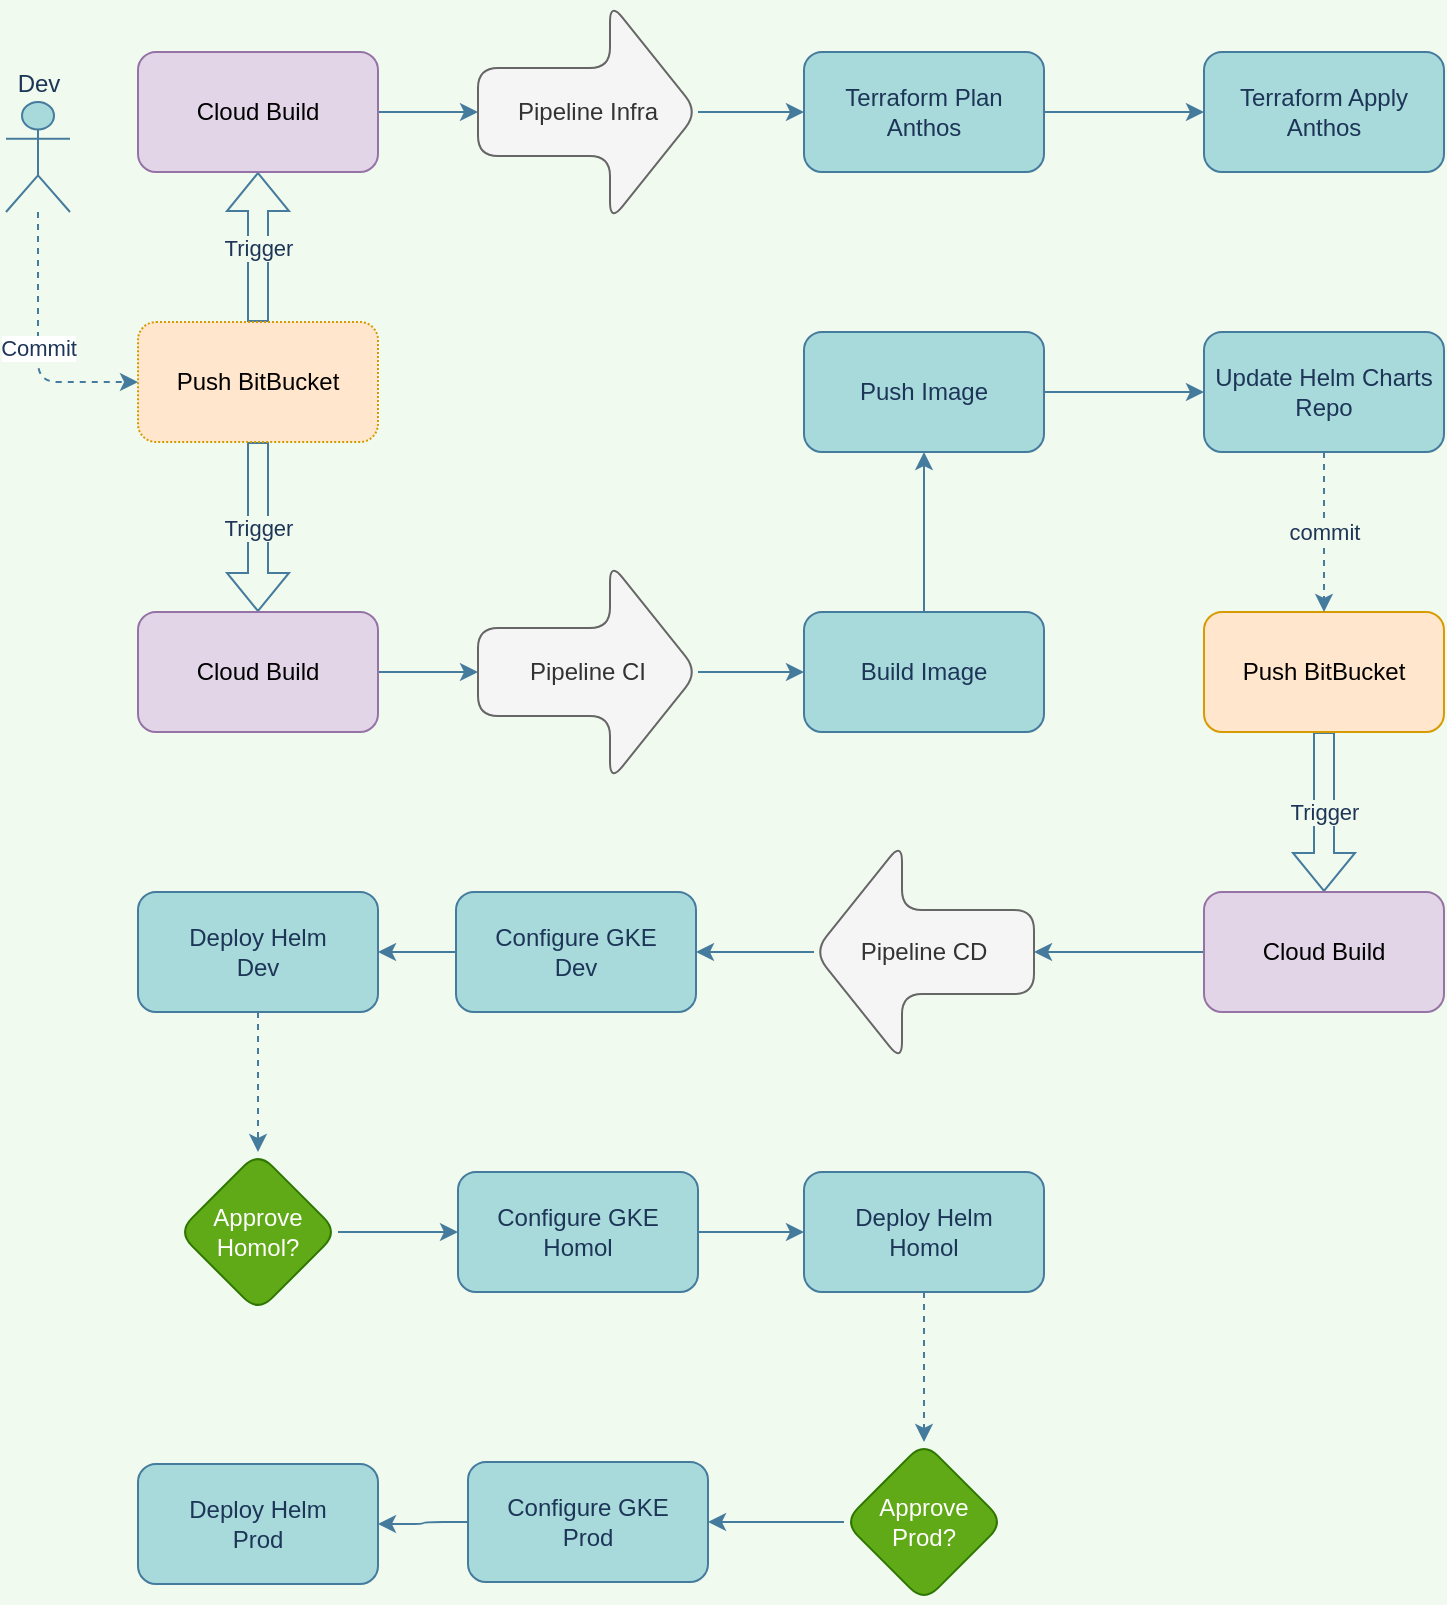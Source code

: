 <mxfile version="15.1.0" type="github">
  <diagram id="9R-i74DeMPhSz7cRhkr1" name="Page-1">
    <mxGraphModel dx="1036" dy="515" grid="1" gridSize="10" guides="1" tooltips="1" connect="1" arrows="1" fold="1" page="1" pageScale="1" pageWidth="827" pageHeight="1169" background="#F1FAEE" math="0" shadow="0">
      <root>
        <mxCell id="0" />
        <mxCell id="1" parent="0" />
        <mxCell id="TETFTrsI7cYIw3K0vq1E-15" value="Trigger" style="edgeStyle=orthogonalEdgeStyle;rounded=0;orthogonalLoop=1;jettySize=auto;html=1;shape=flexArrow;labelBackgroundColor=#F1FAEE;strokeColor=#457B9D;fontColor=#1D3557;" edge="1" parent="1" source="TETFTrsI7cYIw3K0vq1E-1" target="TETFTrsI7cYIw3K0vq1E-14">
          <mxGeometry relative="1" as="geometry" />
        </mxCell>
        <mxCell id="TETFTrsI7cYIw3K0vq1E-20" value="Trigger" style="edgeStyle=orthogonalEdgeStyle;rounded=0;orthogonalLoop=1;jettySize=auto;html=1;shape=flexArrow;labelBackgroundColor=#F1FAEE;strokeColor=#457B9D;fontColor=#1D3557;" edge="1" parent="1" source="TETFTrsI7cYIw3K0vq1E-1" target="TETFTrsI7cYIw3K0vq1E-19">
          <mxGeometry relative="1" as="geometry" />
        </mxCell>
        <mxCell id="TETFTrsI7cYIw3K0vq1E-1" value="Push BitBucket" style="rounded=1;whiteSpace=wrap;html=1;fillColor=#ffe6cc;strokeColor=#d79b00;dashed=1;dashPattern=1 1;" vertex="1" parent="1">
          <mxGeometry x="74" y="190" width="120" height="60" as="geometry" />
        </mxCell>
        <mxCell id="TETFTrsI7cYIw3K0vq1E-7" value="" style="edgeStyle=orthogonalEdgeStyle;rounded=0;orthogonalLoop=1;jettySize=auto;html=1;labelBackgroundColor=#F1FAEE;strokeColor=#457B9D;fontColor=#1D3557;" edge="1" parent="1" source="TETFTrsI7cYIw3K0vq1E-2" target="TETFTrsI7cYIw3K0vq1E-6">
          <mxGeometry relative="1" as="geometry" />
        </mxCell>
        <mxCell id="TETFTrsI7cYIw3K0vq1E-2" value="Pipeline Infra" style="shape=singleArrow;whiteSpace=wrap;html=1;arrowWidth=0.4;arrowSize=0.4;rounded=1;fillColor=#f5f5f5;strokeColor=#666666;fontColor=#333333;" vertex="1" parent="1">
          <mxGeometry x="244" y="30" width="110" height="110" as="geometry" />
        </mxCell>
        <mxCell id="TETFTrsI7cYIw3K0vq1E-11" value="" style="edgeStyle=orthogonalEdgeStyle;rounded=0;orthogonalLoop=1;jettySize=auto;html=1;labelBackgroundColor=#F1FAEE;strokeColor=#457B9D;fontColor=#1D3557;" edge="1" parent="1" source="TETFTrsI7cYIw3K0vq1E-4" target="TETFTrsI7cYIw3K0vq1E-10">
          <mxGeometry relative="1" as="geometry" />
        </mxCell>
        <mxCell id="TETFTrsI7cYIw3K0vq1E-4" value="Pipeline CI" style="shape=singleArrow;whiteSpace=wrap;html=1;arrowWidth=0.4;arrowSize=0.4;rounded=1;fillColor=#f5f5f5;strokeColor=#666666;fontColor=#333333;" vertex="1" parent="1">
          <mxGeometry x="244" y="310" width="110" height="110" as="geometry" />
        </mxCell>
        <mxCell id="TETFTrsI7cYIw3K0vq1E-9" value="" style="edgeStyle=orthogonalEdgeStyle;rounded=0;orthogonalLoop=1;jettySize=auto;html=1;labelBackgroundColor=#F1FAEE;strokeColor=#457B9D;fontColor=#1D3557;" edge="1" parent="1" source="TETFTrsI7cYIw3K0vq1E-6" target="TETFTrsI7cYIw3K0vq1E-8">
          <mxGeometry relative="1" as="geometry" />
        </mxCell>
        <mxCell id="TETFTrsI7cYIw3K0vq1E-6" value="&lt;div&gt;Terraform Plan&lt;/div&gt;&lt;div&gt;Anthos&lt;br&gt;&lt;/div&gt;" style="whiteSpace=wrap;html=1;rounded=1;fillColor=#A8DADC;strokeColor=#457B9D;fontColor=#1D3557;" vertex="1" parent="1">
          <mxGeometry x="407" y="55" width="120" height="60" as="geometry" />
        </mxCell>
        <mxCell id="TETFTrsI7cYIw3K0vq1E-8" value="&lt;div&gt;Terraform Apply&lt;/div&gt;&lt;div&gt;Anthos&lt;br&gt;&lt;/div&gt;" style="whiteSpace=wrap;html=1;rounded=1;fillColor=#A8DADC;strokeColor=#457B9D;fontColor=#1D3557;" vertex="1" parent="1">
          <mxGeometry x="607" y="55" width="120" height="60" as="geometry" />
        </mxCell>
        <mxCell id="TETFTrsI7cYIw3K0vq1E-25" value="" style="edgeStyle=orthogonalEdgeStyle;rounded=0;orthogonalLoop=1;jettySize=auto;html=1;labelBackgroundColor=#F1FAEE;strokeColor=#457B9D;fontColor=#1D3557;" edge="1" parent="1" source="TETFTrsI7cYIw3K0vq1E-10" target="TETFTrsI7cYIw3K0vq1E-24">
          <mxGeometry relative="1" as="geometry" />
        </mxCell>
        <mxCell id="TETFTrsI7cYIw3K0vq1E-10" value="Build Image" style="whiteSpace=wrap;html=1;rounded=1;fillColor=#A8DADC;strokeColor=#457B9D;fontColor=#1D3557;" vertex="1" parent="1">
          <mxGeometry x="407" y="335" width="120" height="60" as="geometry" />
        </mxCell>
        <mxCell id="TETFTrsI7cYIw3K0vq1E-30" value="Trigger" style="edgeStyle=orthogonalEdgeStyle;rounded=0;orthogonalLoop=1;jettySize=auto;html=1;shape=flexArrow;labelBackgroundColor=#F1FAEE;strokeColor=#457B9D;fontColor=#1D3557;" edge="1" parent="1" source="TETFTrsI7cYIw3K0vq1E-12" target="TETFTrsI7cYIw3K0vq1E-29">
          <mxGeometry relative="1" as="geometry" />
        </mxCell>
        <mxCell id="TETFTrsI7cYIw3K0vq1E-12" value="Push BitBucket" style="whiteSpace=wrap;html=1;rounded=1;fillColor=#ffe6cc;strokeColor=#d79b00;" vertex="1" parent="1">
          <mxGeometry x="607" y="335" width="120" height="60" as="geometry" />
        </mxCell>
        <mxCell id="TETFTrsI7cYIw3K0vq1E-18" value="" style="edgeStyle=orthogonalEdgeStyle;rounded=0;orthogonalLoop=1;jettySize=auto;html=1;labelBackgroundColor=#F1FAEE;strokeColor=#457B9D;fontColor=#1D3557;" edge="1" parent="1" source="TETFTrsI7cYIw3K0vq1E-14" target="TETFTrsI7cYIw3K0vq1E-2">
          <mxGeometry relative="1" as="geometry" />
        </mxCell>
        <mxCell id="TETFTrsI7cYIw3K0vq1E-14" value="Cloud Build" style="whiteSpace=wrap;html=1;rounded=1;fillColor=#e1d5e7;strokeColor=#9673a6;" vertex="1" parent="1">
          <mxGeometry x="74" y="55" width="120" height="60" as="geometry" />
        </mxCell>
        <mxCell id="TETFTrsI7cYIw3K0vq1E-21" value="" style="edgeStyle=orthogonalEdgeStyle;rounded=0;orthogonalLoop=1;jettySize=auto;html=1;labelBackgroundColor=#F1FAEE;strokeColor=#457B9D;fontColor=#1D3557;" edge="1" parent="1" source="TETFTrsI7cYIw3K0vq1E-19" target="TETFTrsI7cYIw3K0vq1E-4">
          <mxGeometry relative="1" as="geometry" />
        </mxCell>
        <mxCell id="TETFTrsI7cYIw3K0vq1E-19" value="Cloud Build" style="whiteSpace=wrap;html=1;rounded=1;fillColor=#e1d5e7;strokeColor=#9673a6;" vertex="1" parent="1">
          <mxGeometry x="74" y="335" width="120" height="60" as="geometry" />
        </mxCell>
        <mxCell id="TETFTrsI7cYIw3K0vq1E-27" value="" style="edgeStyle=orthogonalEdgeStyle;rounded=0;orthogonalLoop=1;jettySize=auto;html=1;labelBackgroundColor=#F1FAEE;strokeColor=#457B9D;fontColor=#1D3557;" edge="1" parent="1" source="TETFTrsI7cYIw3K0vq1E-24" target="TETFTrsI7cYIw3K0vq1E-26">
          <mxGeometry relative="1" as="geometry" />
        </mxCell>
        <mxCell id="TETFTrsI7cYIw3K0vq1E-24" value="Push Image" style="whiteSpace=wrap;html=1;rounded=1;fillColor=#A8DADC;strokeColor=#457B9D;fontColor=#1D3557;" vertex="1" parent="1">
          <mxGeometry x="407" y="195" width="120" height="60" as="geometry" />
        </mxCell>
        <mxCell id="TETFTrsI7cYIw3K0vq1E-28" value="commit" style="edgeStyle=orthogonalEdgeStyle;rounded=0;orthogonalLoop=1;jettySize=auto;html=1;labelBackgroundColor=#F1FAEE;strokeColor=#457B9D;fontColor=#1D3557;dashed=1;" edge="1" parent="1" source="TETFTrsI7cYIw3K0vq1E-26" target="TETFTrsI7cYIw3K0vq1E-12">
          <mxGeometry relative="1" as="geometry" />
        </mxCell>
        <mxCell id="TETFTrsI7cYIw3K0vq1E-26" value="Update Helm Charts Repo" style="whiteSpace=wrap;html=1;rounded=1;fillColor=#A8DADC;strokeColor=#457B9D;fontColor=#1D3557;" vertex="1" parent="1">
          <mxGeometry x="607" y="195" width="120" height="60" as="geometry" />
        </mxCell>
        <mxCell id="TETFTrsI7cYIw3K0vq1E-37" value="" style="edgeStyle=orthogonalEdgeStyle;curved=0;rounded=1;sketch=0;orthogonalLoop=1;jettySize=auto;html=1;fontColor=#1D3557;strokeColor=#457B9D;fillColor=#A8DADC;" edge="1" parent="1" source="TETFTrsI7cYIw3K0vq1E-29" target="TETFTrsI7cYIw3K0vq1E-31">
          <mxGeometry relative="1" as="geometry" />
        </mxCell>
        <mxCell id="TETFTrsI7cYIw3K0vq1E-29" value="Cloud Build" style="whiteSpace=wrap;html=1;rounded=1;fillColor=#e1d5e7;strokeColor=#9673a6;" vertex="1" parent="1">
          <mxGeometry x="607" y="475" width="120" height="60" as="geometry" />
        </mxCell>
        <mxCell id="TETFTrsI7cYIw3K0vq1E-38" value="" style="edgeStyle=orthogonalEdgeStyle;curved=0;rounded=1;sketch=0;orthogonalLoop=1;jettySize=auto;html=1;fontColor=#1D3557;strokeColor=#457B9D;fillColor=#A8DADC;" edge="1" parent="1" source="TETFTrsI7cYIw3K0vq1E-31" target="TETFTrsI7cYIw3K0vq1E-33">
          <mxGeometry relative="1" as="geometry" />
        </mxCell>
        <mxCell id="TETFTrsI7cYIw3K0vq1E-31" value="Pipeline CD" style="shape=singleArrow;whiteSpace=wrap;html=1;arrowWidth=0.382;arrowSize=0.4;rounded=1;rotation=0;horizontal=1;direction=west;fillColor=#f5f5f5;strokeColor=#666666;fontColor=#333333;" vertex="1" parent="1">
          <mxGeometry x="412" y="450" width="110" height="110" as="geometry" />
        </mxCell>
        <mxCell id="TETFTrsI7cYIw3K0vq1E-36" value="" style="edgeStyle=orthogonalEdgeStyle;curved=0;rounded=1;sketch=0;orthogonalLoop=1;jettySize=auto;html=1;fontColor=#1D3557;strokeColor=#457B9D;fillColor=#A8DADC;" edge="1" parent="1" source="TETFTrsI7cYIw3K0vq1E-33" target="TETFTrsI7cYIw3K0vq1E-35">
          <mxGeometry relative="1" as="geometry" />
        </mxCell>
        <mxCell id="TETFTrsI7cYIw3K0vq1E-33" value="&lt;div&gt;Configure GKE&lt;/div&gt;&lt;div&gt;Dev&lt;/div&gt;" style="whiteSpace=wrap;html=1;rounded=1;fontColor=#1D3557;strokeColor=#457B9D;fillColor=#A8DADC;" vertex="1" parent="1">
          <mxGeometry x="233" y="475" width="120" height="60" as="geometry" />
        </mxCell>
        <mxCell id="TETFTrsI7cYIw3K0vq1E-42" value="" style="edgeStyle=orthogonalEdgeStyle;curved=0;rounded=1;sketch=0;orthogonalLoop=1;jettySize=auto;html=1;dashed=1;fontColor=#1D3557;strokeColor=#457B9D;fillColor=#A8DADC;" edge="1" parent="1" source="TETFTrsI7cYIw3K0vq1E-35" target="TETFTrsI7cYIw3K0vq1E-41">
          <mxGeometry relative="1" as="geometry" />
        </mxCell>
        <mxCell id="TETFTrsI7cYIw3K0vq1E-35" value="&lt;div&gt;Deploy Helm&lt;/div&gt;&lt;div&gt;Dev&lt;br&gt;&lt;/div&gt;" style="whiteSpace=wrap;html=1;rounded=1;fontColor=#1D3557;strokeColor=#457B9D;fillColor=#A8DADC;" vertex="1" parent="1">
          <mxGeometry x="74" y="475" width="120" height="60" as="geometry" />
        </mxCell>
        <mxCell id="TETFTrsI7cYIw3K0vq1E-40" value="&lt;div&gt;Commit&lt;/div&gt;" style="edgeStyle=orthogonalEdgeStyle;curved=0;rounded=1;sketch=0;orthogonalLoop=1;jettySize=auto;html=1;fontColor=#1D3557;strokeColor=#457B9D;fillColor=#A8DADC;dashed=1;" edge="1" parent="1" source="TETFTrsI7cYIw3K0vq1E-39" target="TETFTrsI7cYIw3K0vq1E-1">
          <mxGeometry relative="1" as="geometry">
            <Array as="points">
              <mxPoint x="24" y="220" />
            </Array>
          </mxGeometry>
        </mxCell>
        <mxCell id="TETFTrsI7cYIw3K0vq1E-39" value="Dev" style="shape=umlActor;verticalLabelPosition=top;verticalAlign=bottom;html=1;outlineConnect=0;rounded=0;sketch=0;fontColor=#1D3557;strokeColor=#457B9D;fillColor=#A8DADC;labelPosition=center;align=center;" vertex="1" parent="1">
          <mxGeometry x="8" y="80" width="32" height="55" as="geometry" />
        </mxCell>
        <mxCell id="TETFTrsI7cYIw3K0vq1E-44" value="" style="edgeStyle=orthogonalEdgeStyle;curved=0;rounded=1;sketch=0;orthogonalLoop=1;jettySize=auto;html=1;fontColor=#1D3557;strokeColor=#457B9D;fillColor=#A8DADC;" edge="1" parent="1" source="TETFTrsI7cYIw3K0vq1E-41" target="TETFTrsI7cYIw3K0vq1E-43">
          <mxGeometry relative="1" as="geometry" />
        </mxCell>
        <mxCell id="TETFTrsI7cYIw3K0vq1E-41" value="&lt;div&gt;Approve&lt;/div&gt;&lt;div&gt;Homol?&lt;/div&gt;" style="rhombus;whiteSpace=wrap;html=1;rounded=1;fontColor=#ffffff;strokeColor=#2D7600;fillColor=#60a917;" vertex="1" parent="1">
          <mxGeometry x="94" y="605" width="80" height="80" as="geometry" />
        </mxCell>
        <mxCell id="TETFTrsI7cYIw3K0vq1E-46" value="" style="edgeStyle=orthogonalEdgeStyle;curved=0;rounded=1;sketch=0;orthogonalLoop=1;jettySize=auto;html=1;fontColor=#1D3557;strokeColor=#457B9D;fillColor=#A8DADC;" edge="1" parent="1" source="TETFTrsI7cYIw3K0vq1E-43" target="TETFTrsI7cYIw3K0vq1E-45">
          <mxGeometry relative="1" as="geometry" />
        </mxCell>
        <mxCell id="TETFTrsI7cYIw3K0vq1E-43" value="&lt;div&gt;Configure GKE&lt;/div&gt;&lt;div&gt;Homol&lt;br&gt;&lt;/div&gt;" style="whiteSpace=wrap;html=1;rounded=1;fontColor=#1D3557;strokeColor=#457B9D;fillColor=#A8DADC;" vertex="1" parent="1">
          <mxGeometry x="234" y="615" width="120" height="60" as="geometry" />
        </mxCell>
        <mxCell id="TETFTrsI7cYIw3K0vq1E-48" value="" style="edgeStyle=orthogonalEdgeStyle;curved=0;rounded=1;sketch=0;orthogonalLoop=1;jettySize=auto;html=1;dashed=1;fontColor=#1D3557;strokeColor=#457B9D;fillColor=#A8DADC;" edge="1" parent="1" source="TETFTrsI7cYIw3K0vq1E-45" target="TETFTrsI7cYIw3K0vq1E-47">
          <mxGeometry relative="1" as="geometry" />
        </mxCell>
        <mxCell id="TETFTrsI7cYIw3K0vq1E-45" value="&lt;div&gt;Deploy Helm&lt;/div&gt;&lt;div&gt;Homol&lt;br&gt;&lt;/div&gt;" style="whiteSpace=wrap;html=1;rounded=1;fontColor=#1D3557;strokeColor=#457B9D;fillColor=#A8DADC;" vertex="1" parent="1">
          <mxGeometry x="407" y="615" width="120" height="60" as="geometry" />
        </mxCell>
        <mxCell id="TETFTrsI7cYIw3K0vq1E-50" value="" style="edgeStyle=orthogonalEdgeStyle;curved=0;rounded=1;sketch=0;orthogonalLoop=1;jettySize=auto;html=1;fontColor=#1D3557;strokeColor=#457B9D;fillColor=#A8DADC;" edge="1" parent="1" source="TETFTrsI7cYIw3K0vq1E-47" target="TETFTrsI7cYIw3K0vq1E-49">
          <mxGeometry relative="1" as="geometry" />
        </mxCell>
        <mxCell id="TETFTrsI7cYIw3K0vq1E-47" value="&lt;div&gt;Approve&lt;/div&gt;&lt;div&gt;Prod?&lt;br&gt;&lt;/div&gt;" style="rhombus;whiteSpace=wrap;html=1;rounded=1;fontColor=#ffffff;strokeColor=#2D7600;fillColor=#60a917;" vertex="1" parent="1">
          <mxGeometry x="427" y="750" width="80" height="80" as="geometry" />
        </mxCell>
        <mxCell id="TETFTrsI7cYIw3K0vq1E-52" value="" style="edgeStyle=orthogonalEdgeStyle;curved=0;rounded=1;sketch=0;orthogonalLoop=1;jettySize=auto;html=1;fontColor=#1D3557;strokeColor=#457B9D;fillColor=#A8DADC;" edge="1" parent="1" source="TETFTrsI7cYIw3K0vq1E-49" target="TETFTrsI7cYIw3K0vq1E-51">
          <mxGeometry relative="1" as="geometry" />
        </mxCell>
        <mxCell id="TETFTrsI7cYIw3K0vq1E-49" value="&lt;div&gt;Configure GKE&lt;/div&gt;&lt;div&gt;Prod&lt;br&gt;&lt;/div&gt;" style="whiteSpace=wrap;html=1;rounded=1;fontColor=#1D3557;strokeColor=#457B9D;fillColor=#A8DADC;" vertex="1" parent="1">
          <mxGeometry x="239" y="760" width="120" height="60" as="geometry" />
        </mxCell>
        <mxCell id="TETFTrsI7cYIw3K0vq1E-51" value="&lt;div&gt;Deploy Helm&lt;/div&gt;&lt;div&gt;Prod&lt;br&gt;&lt;/div&gt;" style="whiteSpace=wrap;html=1;rounded=1;fontColor=#1D3557;strokeColor=#457B9D;fillColor=#A8DADC;" vertex="1" parent="1">
          <mxGeometry x="74" y="761" width="120" height="60" as="geometry" />
        </mxCell>
      </root>
    </mxGraphModel>
  </diagram>
</mxfile>
